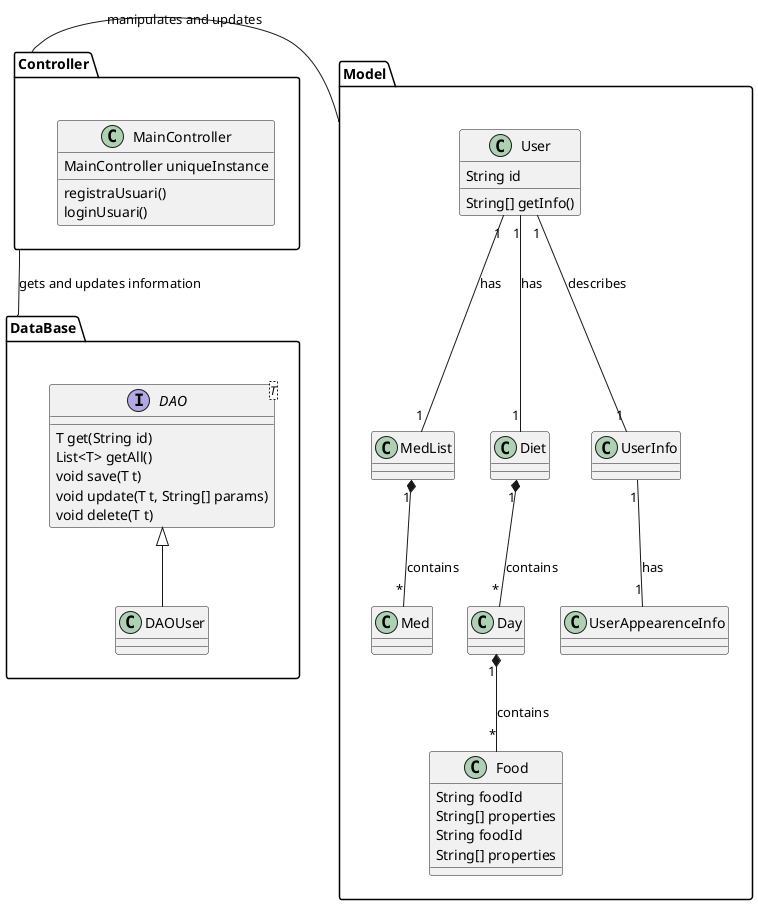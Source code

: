 @startuml



Model.MedList "1"*--"*" Model.Med:"contains"
Model.User "1"--"1" Model.MedList:"has"
Model.User "1"--"1" Model.Diet:"has"
Model.Diet "1"*--"*" Model.Day:"contains"
Model.Day "1"*--"*" Model.Food:"contains"
Model.User "1"--"1" Model.UserInfo:"describes"


class Model.User{
    String id
    String[] getInfo()
}
Controller - Model:"manipulates and updates"
Controller -- DataBase:"gets and updates information"
package DataBase{}
package Controller{}
class Model.Food{
    String foodId
    String[] properties
}
class Model.Food{
    String foodId
    String[] properties
}
class Controller.MainController{
MainController uniqueInstance
registraUsuari()
loginUsuari()
}
interface DataBase.DAO<T>{
T get(String id)
List<T> getAll()
void save(T t)
void update(T t, String[] params)
void delete(T t)
}
DataBase.DAO <|-- DataBase.DAOUser
Model.UserInfo "1"--"1" Model.UserAppearenceInfo:"has"

@enduml